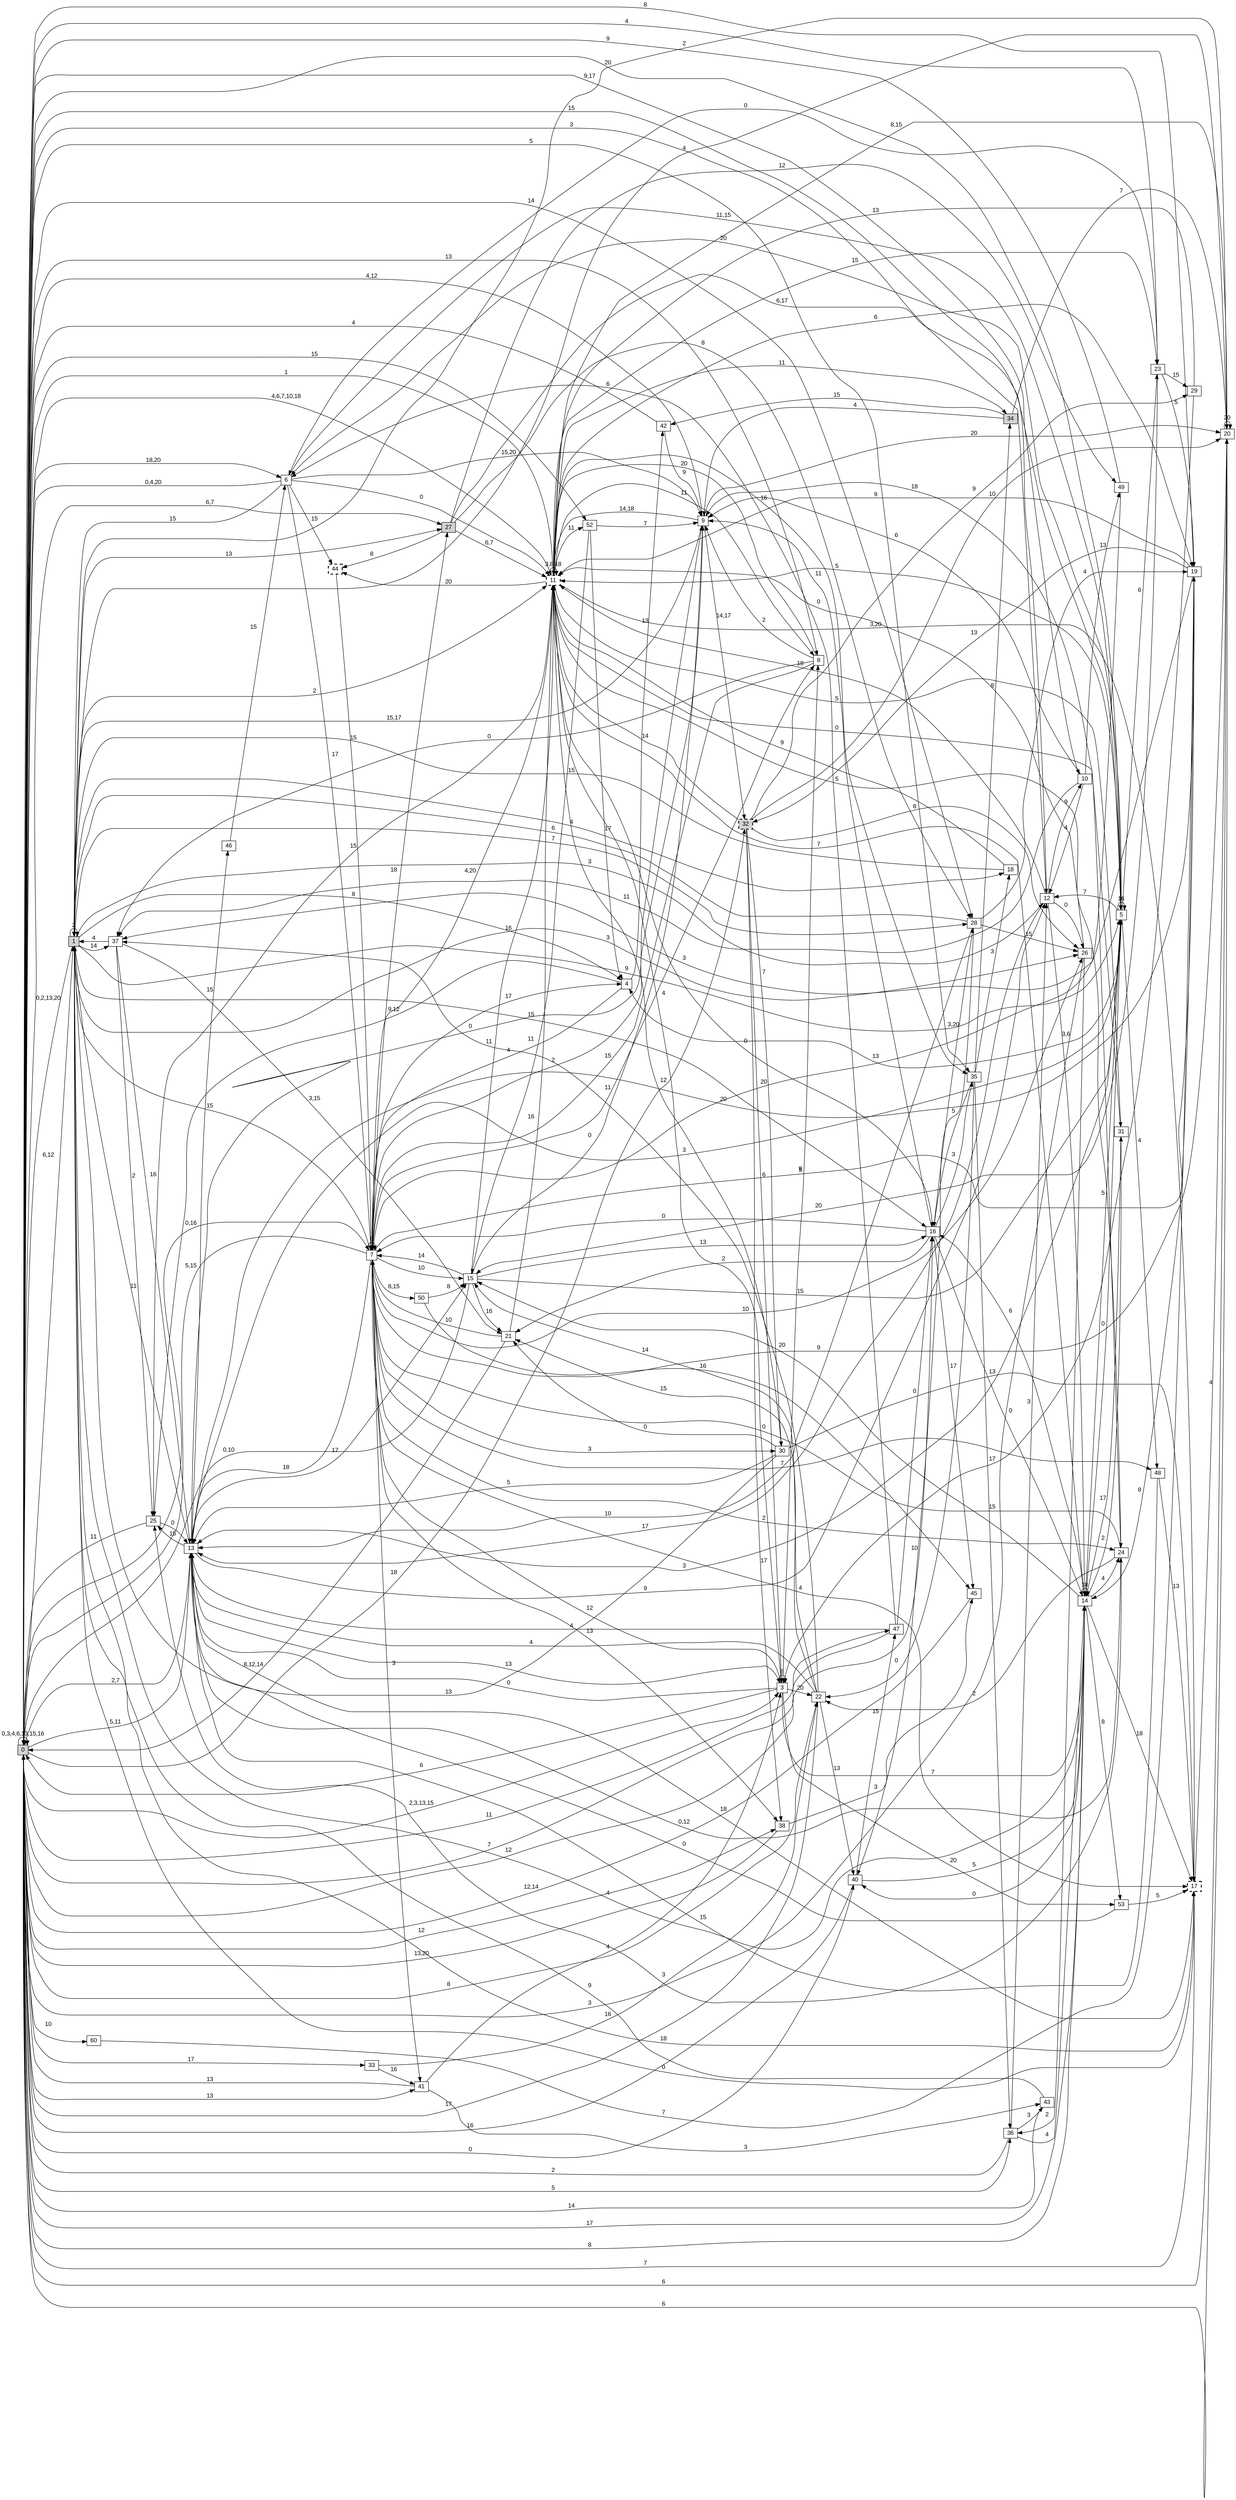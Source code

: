 digraph "NDFA" {
  rankdir=LR
  node [shape=box width=0.1 height=0.1 fontname=Arial]
  edge [fontname=Arial]
/* Estados */
 s0 [label="0" style="filled"] /* I:1 F:0 D:0 */
 s1 [label="1" style="filled"] /* I:1 F:0 D:0 */
 s3 [label="3" ] /* I:0 F:0 D:0 */
 s4 [label="4" ] /* I:0 F:0 D:0 */
 s5 [label="5" ] /* I:0 F:0 D:0 */
 s6 [label="6" ] /* I:0 F:0 D:0 */
 s7 [label="7" ] /* I:0 F:0 D:0 */
 s8 [label="8" ] /* I:0 F:0 D:0 */
 s9 [label="9" ] /* I:0 F:0 D:0 */
 s10 [label="10" ] /* I:0 F:0 D:0 */
 s11 [label="11" style="bold,dashed"] /* I:0 F:1 D:0 */
 s12 [label="12" ] /* I:0 F:0 D:0 */
 s13 [label="13" ] /* I:0 F:0 D:0 */
 s14 [label="14" ] /* I:0 F:0 D:0 */
 s15 [label="15" ] /* I:0 F:0 D:0 */
 s16 [label="16" ] /* I:0 F:0 D:0 */
 s17 [label="17" style="bold,dashed"] /* I:0 F:1 D:0 */
 s18 [label="18" ] /* I:0 F:0 D:0 */
 s19 [label="19" ] /* I:0 F:0 D:0 */
 s20 [label="20" ] /* I:0 F:0 D:0 */
 s21 [label="21" ] /* I:0 F:0 D:0 */
 s22 [label="22" ] /* I:0 F:0 D:0 */
 s23 [label="23" ] /* I:0 F:0 D:0 */
 s24 [label="24" ] /* I:0 F:0 D:0 */
 s25 [label="25" ] /* I:0 F:0 D:0 */
 s26 [label="26" ] /* I:0 F:0 D:0 */
 s27 [label="27" style="filled"] /* I:1 F:0 D:0 */
 s28 [label="28" ] /* I:0 F:0 D:0 */
 s29 [label="29" ] /* I:0 F:0 D:0 */
 s30 [label="30" ] /* I:0 F:0 D:0 */
 s31 [label="31" ] /* I:0 F:0 D:0 */
 s32 [label="32" style="filled,bold,dashed"] /* I:1 F:1 D:0 */
 s33 [label="33" ] /* I:0 F:0 D:0 */
 s34 [label="34" style="filled"] /* I:1 F:0 D:0 */
 s35 [label="35" ] /* I:0 F:0 D:0 */
 s36 [label="36" ] /* I:0 F:0 D:0 */
 s37 [label="37" ] /* I:0 F:0 D:0 */
 s38 [label="38" ] /* I:0 F:0 D:0 */
 s40 [label="40" ] /* I:0 F:0 D:0 */
 s41 [label="41" ] /* I:0 F:0 D:0 */
 s42 [label="42" ] /* I:0 F:0 D:0 */
 s43 [label="43" ] /* I:0 F:0 D:0 */
 s44 [label="44" style="bold,dashed"] /* I:0 F:1 D:0 */
 s45 [label="45" ] /* I:0 F:0 D:0 */
 s46 [label="46" ] /* I:0 F:0 D:0 */
 s47 [label="47" ] /* I:0 F:0 D:0 */
 s48 [label="48" ] /* I:0 F:0 D:0 */
 s49 [label="49" ] /* I:0 F:0 D:0 */
 s50 [label="50" ] /* I:0 F:0 D:0 */
 s52 [label="52" ] /* I:0 F:0 D:0 */
 s53 [label="53" ] /* I:0 F:0 D:0 */
 s60 [label="60" ] /* I:0 F:0 D:0 */
/* Transiciones */
  s0 -> s0 [label="0,3,4,6,13,15,16"]
  s0 -> s1 [label="6,12"]
  s0 -> s3 [label="2,3,13,15"]
  s0 -> s6 [label="18,20"]
  s0 -> s7 [label="0,16"]
  s0 -> s8 [label="13"]
  s0 -> s10 [label="9,17"]
  s0 -> s11 [label="4,6,7,10,18"]
  s0 -> s12 [label="3"]
  s0 -> s13 [label="5,11"]
  s0 -> s14 [label="8"]
  s0 -> s16 [label="12"]
  s0 -> s20 [label="6"]
  s0 -> s22 [label="8"]
  s0 -> s23 [label="4"]
  s0 -> s27 [label="6,7"]
  s0 -> s28 [label="14"]
  s0 -> s32 [label="18"]
  s0 -> s33 [label="17"]
  s0 -> s35 [label="5"]
  s0 -> s36 [label="5"]
  s0 -> s38 [label="12"]
  s0 -> s40 [label="0"]
  s0 -> s41 [label="13"]
  s0 -> s47 [label="11"]
  s0 -> s52 [label="15"]
  s0 -> s60 [label="10"]
  s1 -> s0 [label="0,2,13,20"]
  s1 -> s1 [label="2"]
  s1 -> s4 [label="8"]
  s1 -> s5 [label="9"]
  s1 -> s11 [label="2"]
  s1 -> s12 [label="3"]
  s1 -> s14 [label="4"]
  s1 -> s16 [label="15"]
  s1 -> s17 [label="18"]
  s1 -> s18 [label="4"]
  s1 -> s20 [label="2"]
  s1 -> s26 [label="3"]
  s1 -> s27 [label="13"]
  s1 -> s28 [label="7"]
  s1 -> s37 [label="14"]
  s3 -> s0 [label="6"]
  s3 -> s3 [label="6"]
  s3 -> s7 [label="12"]
  s3 -> s8 [label="9"]
  s3 -> s11 [label="4"]
  s3 -> s13 [label="0"]
  s3 -> s14 [label="7"]
  s3 -> s22 [label="20"]
  s3 -> s53 [label="20"]
  s4 -> s7 [label="4"]
  s4 -> s25 [label="9,12"]
  s4 -> s42 [label="13"]
  s5 -> s0 [label="20"]
  s5 -> s4 [label="13"]
  s5 -> s5 [label="16"]
  s5 -> s6 [label="20"]
  s5 -> s11 [label="5"]
  s5 -> s12 [label="7"]
  s5 -> s13 [label="3"]
  s5 -> s14 [label="5"]
  s5 -> s23 [label="6"]
  s5 -> s48 [label="4"]
  s6 -> s0 [label="0,4,20"]
  s6 -> s1 [label="15"]
  s6 -> s5 [label="11,15"]
  s6 -> s7 [label="17"]
  s6 -> s9 [label="15,20"]
  s6 -> s11 [label="0"]
  s6 -> s44 [label="15"]
  s7 -> s0 [label="5,15"]
  s7 -> s1 [label="15"]
  s7 -> s4 [label="17"]
  s7 -> s7 [label="0"]
  s7 -> s8 [label="11"]
  s7 -> s9 [label="2"]
  s7 -> s13 [label="18"]
  s7 -> s15 [label="10"]
  s7 -> s17 [label="4"]
  s7 -> s19 [label="5"]
  s7 -> s20 [label="9"]
  s7 -> s24 [label="2"]
  s7 -> s26 [label="10"]
  s7 -> s27 [label="18"]
  s7 -> s30 [label="3"]
  s7 -> s38 [label="13"]
  s7 -> s41 [label="3"]
  s7 -> s48 [label="7"]
  s7 -> s50 [label="8,15"]
  s8 -> s7 [label="15"]
  s8 -> s9 [label="2"]
  s8 -> s11 [label="20"]
  s8 -> s37 [label="0"]
  s9 -> s0 [label="4,12"]
  s9 -> s1 [label="15,17"]
  s9 -> s11 [label="14,18"]
  s9 -> s20 [label="20"]
  s9 -> s32 [label="14,17"]
  s10 -> s9 [label="6"]
  s10 -> s12 [label="4"]
  s10 -> s37 [label="11"]
  s10 -> s49 [label="13"]
  s11 -> s0 [label="1"]
  s11 -> s7 [label="4,20"]
  s11 -> s8 [label="11"]
  s11 -> s11 [label="3,8,18"]
  s11 -> s16 [label="0"]
  s11 -> s17 [label="3,20"]
  s11 -> s19 [label="6"]
  s11 -> s23 [label="15"]
  s11 -> s24 [label="5"]
  s11 -> s30 [label="12"]
  s11 -> s31 [label="5"]
  s11 -> s34 [label="11"]
  s11 -> s35 [label="16"]
  s11 -> s44 [label="20"]
  s11 -> s52 [label="11"]
  s12 -> s0 [label="15"]
  s12 -> s10 [label="9"]
  s12 -> s11 [label="18"]
  s12 -> s13 [label="17"]
  s12 -> s14 [label="3,6"]
  s12 -> s26 [label="0"]
  s13 -> s0 [label="2,7"]
  s13 -> s1 [label="11"]
  s13 -> s3 [label="13"]
  s13 -> s5 [label="3"]
  s13 -> s9 [label="0"]
  s13 -> s12 [label="9"]
  s13 -> s15 [label="17"]
  s13 -> s17 [label="18"]
  s13 -> s24 [label="0,12"]
  s13 -> s25 [label="15"]
  s13 -> s46 [label="15"]
  s14 -> s0 [label="17"]
  s14 -> s5 [label="0"]
  s14 -> s11 [label="7"]
  s14 -> s14 [label="18"]
  s14 -> s15 [label="20"]
  s14 -> s16 [label="6"]
  s14 -> s17 [label="18"]
  s14 -> s24 [label="4"]
  s14 -> s31 [label="2"]
  s14 -> s40 [label="0"]
  s14 -> s53 [label="8"]
  s15 -> s0 [label="0,10"]
  s15 -> s5 [label="15"]
  s15 -> s7 [label="14"]
  s15 -> s9 [label="0"]
  s15 -> s11 [label="16"]
  s15 -> s16 [label="13"]
  s15 -> s21 [label="16"]
  s16 -> s7 [label="0"]
  s16 -> s9 [label="11"]
  s16 -> s14 [label="0"]
  s16 -> s21 [label="2"]
  s16 -> s28 [label="3,20"]
  s16 -> s35 [label="3"]
  s16 -> s45 [label="17"]
  s17 -> s0 [label="7"]
  s17 -> s1 [label="0"]
  s17 -> s20 [label="4"]
  s18 -> s1 [label="15"]
  s18 -> s11 [label="9"]
  s19 -> s0 [label="8"]
  s19 -> s11 [label="9"]
  s19 -> s13 [label="20"]
  s19 -> s14 [label="8"]
  s19 -> s32 [label="13"]
  s19 -> s37 [label="3"]
  s20 -> s0 [label="6"]
  s20 -> s1 [label="4"]
  s20 -> s11 [label="8,15"]
  s20 -> s20 [label="20"]
  s21 -> s0 [label="8,12,14"]
  s21 -> s7 [label="10"]
  s21 -> s11 [label="16"]
  s22 -> s0 [label="17"]
  s22 -> s13 [label="4"]
  s22 -> s15 [label="14"]
  s22 -> s21 [label="15"]
  s22 -> s37 [label="11"]
  s22 -> s40 [label="13"]
  s23 -> s6 [label="0"]
  s23 -> s15 [label="20"]
  s23 -> s19 [label="5"]
  s23 -> s29 [label="15"]
  s24 -> s7 [label="0"]
  s24 -> s9 [label="18"]
  s24 -> s22 [label="2"]
  s24 -> s25 [label="3"]
  s25 -> s0 [label="11"]
  s25 -> s11 [label="15"]
  s25 -> s13 [label="0"]
  s26 -> s0 [label="3"]
  s26 -> s11 [label="0"]
  s26 -> s36 [label="2"]
  s27 -> s5 [label="6,17"]
  s27 -> s11 [label="6,7"]
  s27 -> s28 [label="8"]
  s27 -> s44 [label="8"]
  s27 -> s49 [label="12"]
  s28 -> s1 [label="6"]
  s28 -> s13 [label="10"]
  s28 -> s19 [label="4"]
  s28 -> s26 [label="15"]
  s28 -> s40 [label="10"]
  s29 -> s3 [label="17"]
  s29 -> s11 [label="13"]
  s30 -> s1 [label="13"]
  s30 -> s13 [label="5"]
  s30 -> s17 [label="13"]
  s30 -> s21 [label="0"]
  s31 -> s11 [label="0"]
  s31 -> s14 [label="17"]
  s32 -> s3 [label="6"]
  s32 -> s11 [label="14"]
  s32 -> s20 [label="10"]
  s32 -> s26 [label="8"]
  s32 -> s29 [label="9"]
  s32 -> s30 [label="7"]
  s32 -> s38 [label="17"]
  s33 -> s22 [label="16"]
  s33 -> s41 [label="16"]
  s34 -> s9 [label="4"]
  s34 -> s20 [label="7"]
  s34 -> s42 [label="15"]
  s35 -> s16 [label="5"]
  s35 -> s18 [label="3"]
  s35 -> s22 [label="0"]
  s35 -> s34 [label="8"]
  s35 -> s36 [label="15"]
  s36 -> s0 [label="2"]
  s36 -> s12 [label="3"]
  s36 -> s14 [label="4"]
  s36 -> s43 [label="3"]
  s37 -> s1 [label="4"]
  s37 -> s13 [label="16"]
  s37 -> s21 [label="3,15"]
  s37 -> s25 [label="2"]
  s38 -> s0 [label="13,20"]
  s38 -> s45 [label="3"]
  s40 -> s0 [label="16"]
  s40 -> s14 [label="5"]
  s40 -> s47 [label="15"]
  s41 -> s0 [label="13"]
  s41 -> s3 [label="4"]
  s41 -> s43 [label="3"]
  s42 -> s0 [label="4"]
  s42 -> s9 [label="9"]
  s43 -> s0 [label="14"]
  s43 -> s1 [label="9"]
  s44 -> s7 [label="15"]
  s45 -> s0 [label="12,14"]
  s46 -> s6 [label="15"]
  s47 -> s0 [label="7"]
  s47 -> s6 [label="6"]
  s47 -> s13 [label="4"]
  s47 -> s16 [label="0"]
  s48 -> s13 [label="15"]
  s48 -> s17 [label="13"]
  s49 -> s0 [label="9"]
  s49 -> s7 [label="20"]
  s50 -> s15 [label="8"]
  s50 -> s45 [label="16"]
  s52 -> s4 [label="17"]
  s52 -> s9 [label="7"]
  s52 -> s15 [label="11"]
  s53 -> s13 [label="0"]
  s53 -> s17 [label="5"]
  s60 -> s19 [label="7"]
}
